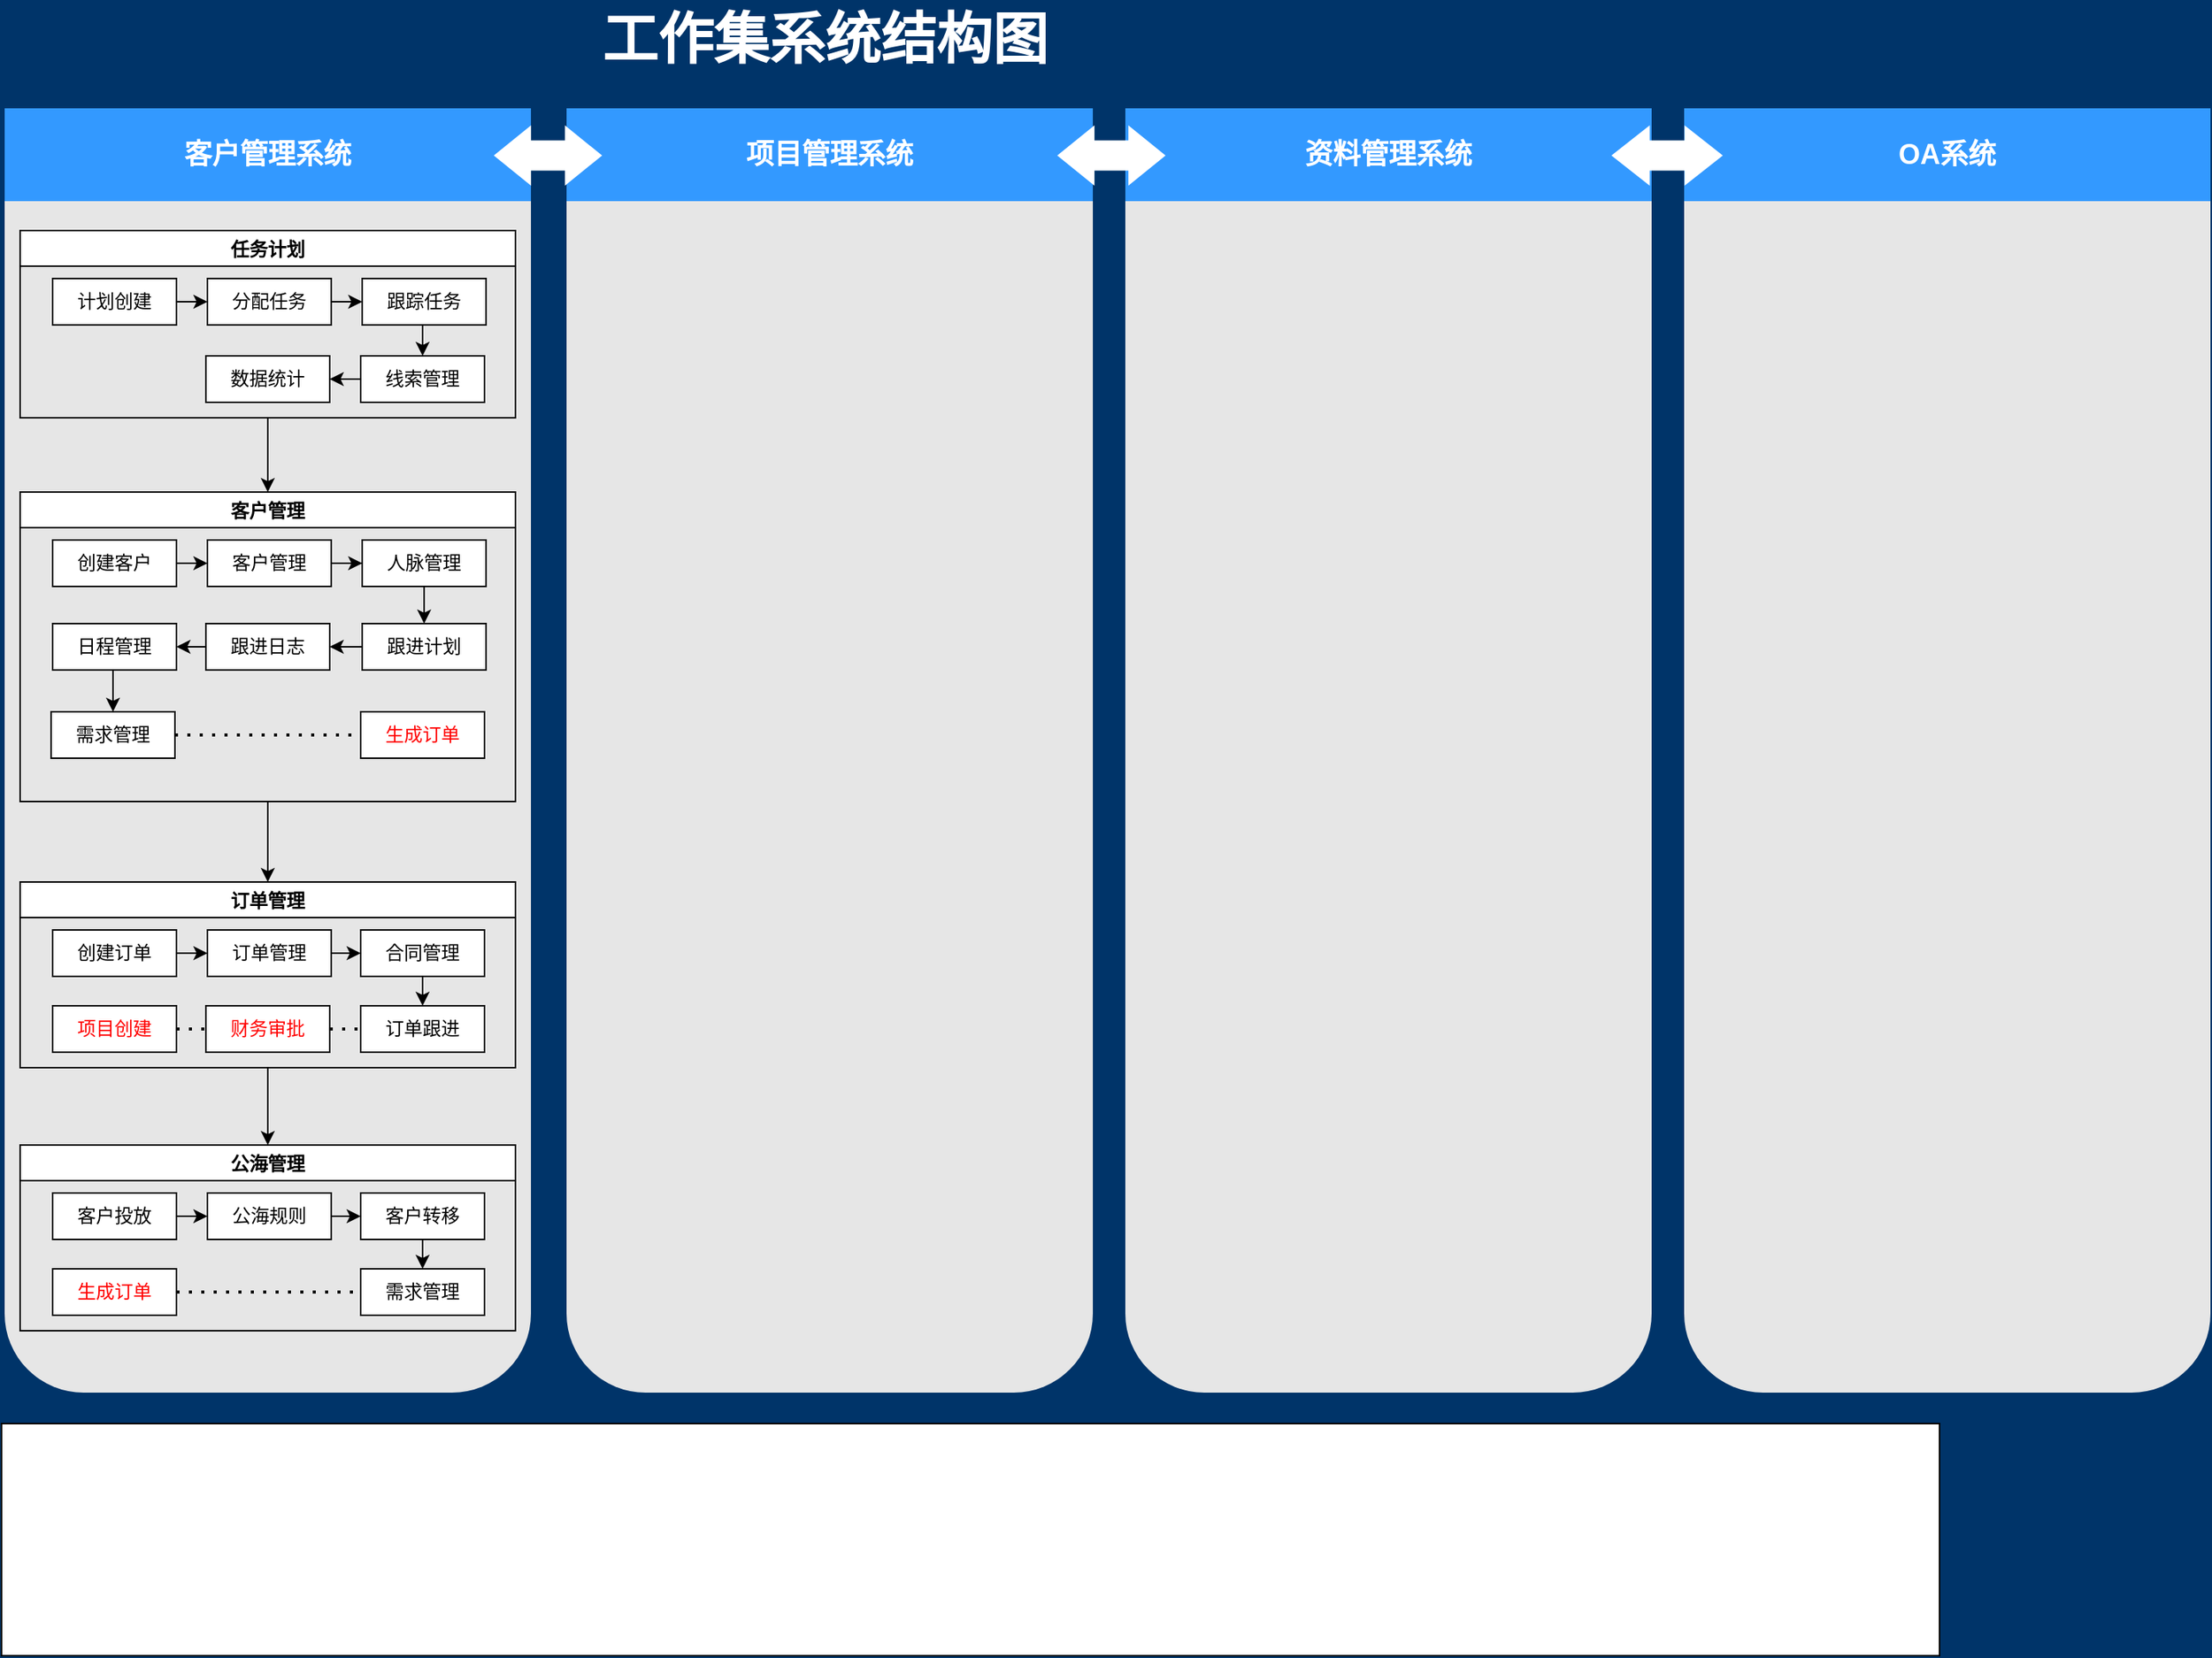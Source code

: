 <mxfile version="15.6.3" type="github">
  <diagram id="6a731a19-8d31-9384-78a2-239565b7b9f0" name="Page-1">
    <mxGraphModel dx="1422" dy="754" grid="1" gridSize="10" guides="1" tooltips="1" connect="1" arrows="1" fold="1" page="1" pageScale="1" pageWidth="1169" pageHeight="827" background="#003469" math="0" shadow="0">
      <root>
        <mxCell id="0" />
        <mxCell id="1" parent="0" />
        <mxCell id="2019" value="" style="rounded=1;whiteSpace=wrap;html=1;dashed=1;strokeColor=none;strokeWidth=2;fillColor=#E6E6E6;fontFamily=Verdana;fontSize=12;fontColor=#00BEF2" parent="1" vertex="1">
          <mxGeometry x="40" y="120" width="340" height="830" as="geometry" />
        </mxCell>
        <mxCell id="2020" value="" style="rounded=1;whiteSpace=wrap;html=1;dashed=1;strokeColor=none;strokeWidth=2;fillColor=#E6E6E6;fontFamily=Verdana;fontSize=12;fontColor=#00BEF2" parent="1" vertex="1">
          <mxGeometry x="403" y="120" width="340" height="830" as="geometry" />
        </mxCell>
        <mxCell id="2021" value="" style="rounded=1;whiteSpace=wrap;html=1;dashed=1;strokeColor=none;strokeWidth=2;fillColor=#E6E6E6;fontFamily=Verdana;fontSize=12;fontColor=#00BEF2" parent="1" vertex="1">
          <mxGeometry x="764" y="120" width="340" height="830" as="geometry" />
        </mxCell>
        <mxCell id="2022" value="" style="rounded=1;whiteSpace=wrap;html=1;dashed=1;strokeColor=none;strokeWidth=2;fillColor=#E6E6E6;fontFamily=Verdana;fontSize=12;fontColor=#00BEF2" parent="1" vertex="1">
          <mxGeometry x="1125" y="120" width="340" height="830" as="geometry" />
        </mxCell>
        <mxCell id="2025" value="客户管理系统" style="whiteSpace=wrap;html=1;dashed=1;strokeColor=none;strokeWidth=2;fillColor=#3399FF;fontFamily=Helvetica;fontSize=18;fontColor=#FFFFFF;fontStyle=1" parent="1" vertex="1">
          <mxGeometry x="40" y="120" width="340" height="60" as="geometry" />
        </mxCell>
        <mxCell id="2026" value="项目管理系统" style="whiteSpace=wrap;html=1;dashed=1;strokeColor=none;strokeWidth=2;fillColor=#3399FF;fontFamily=Helvetica;fontSize=18;fontColor=#FFFFFF;fontStyle=1" parent="1" vertex="1">
          <mxGeometry x="403" y="120" width="340" height="60" as="geometry" />
        </mxCell>
        <mxCell id="2027" value="资料管理系统" style="whiteSpace=wrap;html=1;dashed=1;strokeColor=none;strokeWidth=2;fillColor=#3399FF;fontFamily=Helvetica;fontSize=18;fontColor=#FFFFFF;fontStyle=1" parent="1" vertex="1">
          <mxGeometry x="764" y="120" width="340" height="60" as="geometry" />
        </mxCell>
        <mxCell id="2028" value="OA系统" style="whiteSpace=wrap;html=1;dashed=1;strokeColor=none;strokeWidth=2;fillColor=#3399FF;fontFamily=Helvetica;fontSize=18;fontColor=#FFFFFF;fontStyle=1" parent="1" vertex="1">
          <mxGeometry x="1125" y="120" width="340" height="60" as="geometry" />
        </mxCell>
        <mxCell id="2031" value="" style="shape=mxgraph.arrows.two_way_arrow_horizontal;html=1;verticalLabelPosition=bottom;verticalAlign=top;strokeWidth=2;strokeColor=none;dashed=1;fillColor=#FFFFFF;fontFamily=Verdana;fontSize=12;fontColor=#00BEF2" parent="1" vertex="1">
          <mxGeometry x="356" y="131" width="70" height="39" as="geometry" />
        </mxCell>
        <mxCell id="2032" value="" style="shape=mxgraph.arrows.two_way_arrow_horizontal;html=1;verticalLabelPosition=bottom;verticalAlign=top;strokeWidth=2;strokeColor=none;dashed=1;fillColor=#FFFFFF;fontFamily=Verdana;fontSize=12;fontColor=#00BEF2" parent="1" vertex="1">
          <mxGeometry x="720" y="131" width="70" height="39" as="geometry" />
        </mxCell>
        <mxCell id="2033" value="" style="shape=mxgraph.arrows.two_way_arrow_horizontal;html=1;verticalLabelPosition=bottom;verticalAlign=top;strokeWidth=2;strokeColor=none;dashed=1;fillColor=#FFFFFF;fontFamily=Verdana;fontSize=12;fontColor=#00BEF2" parent="1" vertex="1">
          <mxGeometry x="1078" y="131" width="72" height="39" as="geometry" />
        </mxCell>
        <mxCell id="2047" value="工作集系统结构图" style="text;html=1;strokeColor=none;fillColor=none;align=center;verticalAlign=middle;whiteSpace=wrap;overflow=hidden;dashed=1;fontSize=36;fontColor=#FFFFFF;fontFamily=Helvetica;fontStyle=1" parent="1" vertex="1">
          <mxGeometry x="40" y="50" width="1060" height="50" as="geometry" />
        </mxCell>
        <mxCell id="kMWCNht83CSTPItwxAai-2085" value="" style="rounded=0;whiteSpace=wrap;html=1;" vertex="1" parent="1">
          <mxGeometry x="38" y="970" width="1252" height="150" as="geometry" />
        </mxCell>
        <mxCell id="kMWCNht83CSTPItwxAai-2135" style="edgeStyle=orthogonalEdgeStyle;rounded=0;orthogonalLoop=1;jettySize=auto;html=1;exitX=0.5;exitY=1;exitDx=0;exitDy=0;entryX=0.5;entryY=0;entryDx=0;entryDy=0;" edge="1" parent="1" source="kMWCNht83CSTPItwxAai-2124" target="kMWCNht83CSTPItwxAai-2131">
          <mxGeometry relative="1" as="geometry" />
        </mxCell>
        <mxCell id="kMWCNht83CSTPItwxAai-2124" value="任务计划" style="swimlane;" vertex="1" parent="1">
          <mxGeometry x="50" y="199" width="320" height="121" as="geometry" />
        </mxCell>
        <mxCell id="kMWCNht83CSTPItwxAai-2126" value="分配任务" style="rounded=0;whiteSpace=wrap;html=1;" vertex="1" parent="kMWCNht83CSTPItwxAai-2124">
          <mxGeometry x="121" y="31" width="80" height="30" as="geometry" />
        </mxCell>
        <mxCell id="kMWCNht83CSTPItwxAai-2128" style="edgeStyle=orthogonalEdgeStyle;rounded=0;orthogonalLoop=1;jettySize=auto;html=1;exitX=1;exitY=0.5;exitDx=0;exitDy=0;entryX=0;entryY=0.5;entryDx=0;entryDy=0;" edge="1" parent="kMWCNht83CSTPItwxAai-2124" source="kMWCNht83CSTPItwxAai-2125" target="kMWCNht83CSTPItwxAai-2126">
          <mxGeometry relative="1" as="geometry" />
        </mxCell>
        <mxCell id="kMWCNht83CSTPItwxAai-2125" value="计划创建" style="rounded=0;whiteSpace=wrap;html=1;" vertex="1" parent="kMWCNht83CSTPItwxAai-2124">
          <mxGeometry x="21" y="31" width="80" height="30" as="geometry" />
        </mxCell>
        <mxCell id="kMWCNht83CSTPItwxAai-2136" value="线索管理" style="rounded=0;whiteSpace=wrap;html=1;" vertex="1" parent="kMWCNht83CSTPItwxAai-2124">
          <mxGeometry x="220" y="81" width="80" height="30" as="geometry" />
        </mxCell>
        <mxCell id="kMWCNht83CSTPItwxAai-2137" style="edgeStyle=orthogonalEdgeStyle;rounded=0;orthogonalLoop=1;jettySize=auto;html=1;exitX=0.5;exitY=1;exitDx=0;exitDy=0;entryX=0.5;entryY=0;entryDx=0;entryDy=0;" edge="1" parent="1" source="kMWCNht83CSTPItwxAai-2127" target="kMWCNht83CSTPItwxAai-2136">
          <mxGeometry relative="1" as="geometry" />
        </mxCell>
        <mxCell id="kMWCNht83CSTPItwxAai-2127" value="跟踪任务" style="rounded=0;whiteSpace=wrap;html=1;" vertex="1" parent="1">
          <mxGeometry x="271" y="230" width="80" height="30" as="geometry" />
        </mxCell>
        <mxCell id="kMWCNht83CSTPItwxAai-2129" style="edgeStyle=orthogonalEdgeStyle;rounded=0;orthogonalLoop=1;jettySize=auto;html=1;exitX=1;exitY=0.5;exitDx=0;exitDy=0;entryX=0;entryY=0.5;entryDx=0;entryDy=0;" edge="1" parent="1" source="kMWCNht83CSTPItwxAai-2126" target="kMWCNht83CSTPItwxAai-2127">
          <mxGeometry relative="1" as="geometry" />
        </mxCell>
        <mxCell id="kMWCNht83CSTPItwxAai-2165" value="" style="edgeStyle=orthogonalEdgeStyle;rounded=0;orthogonalLoop=1;jettySize=auto;html=1;fontColor=#FF0000;" edge="1" parent="1" source="kMWCNht83CSTPItwxAai-2131" target="kMWCNht83CSTPItwxAai-2159">
          <mxGeometry relative="1" as="geometry" />
        </mxCell>
        <mxCell id="kMWCNht83CSTPItwxAai-2131" value="客户管理" style="swimlane;" vertex="1" parent="1">
          <mxGeometry x="50" y="368" width="320" height="200" as="geometry">
            <mxRectangle x="50" y="368" width="80" height="23" as="alternateBounds" />
          </mxGeometry>
        </mxCell>
        <mxCell id="kMWCNht83CSTPItwxAai-2132" value="客户管理" style="rounded=0;whiteSpace=wrap;html=1;" vertex="1" parent="kMWCNht83CSTPItwxAai-2131">
          <mxGeometry x="121" y="31" width="80" height="30" as="geometry" />
        </mxCell>
        <mxCell id="kMWCNht83CSTPItwxAai-2133" style="edgeStyle=orthogonalEdgeStyle;rounded=0;orthogonalLoop=1;jettySize=auto;html=1;exitX=1;exitY=0.5;exitDx=0;exitDy=0;entryX=0;entryY=0.5;entryDx=0;entryDy=0;" edge="1" parent="kMWCNht83CSTPItwxAai-2131" source="kMWCNht83CSTPItwxAai-2134" target="kMWCNht83CSTPItwxAai-2132">
          <mxGeometry relative="1" as="geometry" />
        </mxCell>
        <mxCell id="kMWCNht83CSTPItwxAai-2134" value="创建客户" style="rounded=0;whiteSpace=wrap;html=1;" vertex="1" parent="kMWCNht83CSTPItwxAai-2131">
          <mxGeometry x="21" y="31" width="80" height="30" as="geometry" />
        </mxCell>
        <mxCell id="kMWCNht83CSTPItwxAai-2145" value="日程管理" style="rounded=0;whiteSpace=wrap;html=1;" vertex="1" parent="kMWCNht83CSTPItwxAai-2131">
          <mxGeometry x="21" y="85" width="80" height="30" as="geometry" />
        </mxCell>
        <mxCell id="kMWCNht83CSTPItwxAai-2151" value="&lt;font color=&quot;#ff0000&quot;&gt;生成订单&lt;/font&gt;" style="rounded=0;whiteSpace=wrap;html=1;" vertex="1" parent="kMWCNht83CSTPItwxAai-2131">
          <mxGeometry x="220" y="142" width="80" height="30" as="geometry" />
        </mxCell>
        <mxCell id="kMWCNht83CSTPItwxAai-2138" value="数据统计" style="rounded=0;whiteSpace=wrap;html=1;" vertex="1" parent="1">
          <mxGeometry x="170" y="280" width="80" height="30" as="geometry" />
        </mxCell>
        <mxCell id="kMWCNht83CSTPItwxAai-2140" style="edgeStyle=orthogonalEdgeStyle;rounded=0;orthogonalLoop=1;jettySize=auto;html=1;exitX=0;exitY=0.5;exitDx=0;exitDy=0;entryX=1;entryY=0.5;entryDx=0;entryDy=0;" edge="1" parent="1" source="kMWCNht83CSTPItwxAai-2136" target="kMWCNht83CSTPItwxAai-2138">
          <mxGeometry relative="1" as="geometry" />
        </mxCell>
        <mxCell id="kMWCNht83CSTPItwxAai-2146" style="edgeStyle=orthogonalEdgeStyle;rounded=0;orthogonalLoop=1;jettySize=auto;html=1;exitX=0.5;exitY=1;exitDx=0;exitDy=0;" edge="1" parent="1" source="kMWCNht83CSTPItwxAai-2141" target="kMWCNht83CSTPItwxAai-2143">
          <mxGeometry relative="1" as="geometry" />
        </mxCell>
        <mxCell id="kMWCNht83CSTPItwxAai-2141" value="人脉管理" style="rounded=0;whiteSpace=wrap;html=1;" vertex="1" parent="1">
          <mxGeometry x="271" y="399" width="80" height="30" as="geometry" />
        </mxCell>
        <mxCell id="kMWCNht83CSTPItwxAai-2142" style="edgeStyle=orthogonalEdgeStyle;rounded=0;orthogonalLoop=1;jettySize=auto;html=1;exitX=1;exitY=0.5;exitDx=0;exitDy=0;" edge="1" parent="1" source="kMWCNht83CSTPItwxAai-2132" target="kMWCNht83CSTPItwxAai-2141">
          <mxGeometry relative="1" as="geometry" />
        </mxCell>
        <mxCell id="kMWCNht83CSTPItwxAai-2147" style="edgeStyle=orthogonalEdgeStyle;rounded=0;orthogonalLoop=1;jettySize=auto;html=1;exitX=0;exitY=0.5;exitDx=0;exitDy=0;entryX=1;entryY=0.5;entryDx=0;entryDy=0;" edge="1" parent="1" source="kMWCNht83CSTPItwxAai-2143" target="kMWCNht83CSTPItwxAai-2144">
          <mxGeometry relative="1" as="geometry" />
        </mxCell>
        <mxCell id="kMWCNht83CSTPItwxAai-2143" value="跟进计划" style="rounded=0;whiteSpace=wrap;html=1;" vertex="1" parent="1">
          <mxGeometry x="271" y="453" width="80" height="30" as="geometry" />
        </mxCell>
        <mxCell id="kMWCNht83CSTPItwxAai-2148" style="edgeStyle=orthogonalEdgeStyle;rounded=0;orthogonalLoop=1;jettySize=auto;html=1;exitX=0;exitY=0.5;exitDx=0;exitDy=0;entryX=1;entryY=0.5;entryDx=0;entryDy=0;" edge="1" parent="1" source="kMWCNht83CSTPItwxAai-2144" target="kMWCNht83CSTPItwxAai-2145">
          <mxGeometry relative="1" as="geometry" />
        </mxCell>
        <mxCell id="kMWCNht83CSTPItwxAai-2144" value="跟进日志" style="rounded=0;whiteSpace=wrap;html=1;" vertex="1" parent="1">
          <mxGeometry x="170" y="453" width="80" height="30" as="geometry" />
        </mxCell>
        <mxCell id="kMWCNht83CSTPItwxAai-2149" value="需求管理" style="rounded=0;whiteSpace=wrap;html=1;" vertex="1" parent="1">
          <mxGeometry x="70" y="510" width="80" height="30" as="geometry" />
        </mxCell>
        <mxCell id="kMWCNht83CSTPItwxAai-2150" style="edgeStyle=orthogonalEdgeStyle;rounded=0;orthogonalLoop=1;jettySize=auto;html=1;exitX=0.5;exitY=1;exitDx=0;exitDy=0;entryX=0.5;entryY=0;entryDx=0;entryDy=0;" edge="1" parent="1" source="kMWCNht83CSTPItwxAai-2145" target="kMWCNht83CSTPItwxAai-2149">
          <mxGeometry relative="1" as="geometry" />
        </mxCell>
        <mxCell id="kMWCNht83CSTPItwxAai-2152" value="" style="endArrow=none;dashed=1;html=1;dashPattern=1 3;strokeWidth=2;rounded=0;exitX=1;exitY=0.5;exitDx=0;exitDy=0;entryX=0;entryY=0.5;entryDx=0;entryDy=0;" edge="1" parent="1" source="kMWCNht83CSTPItwxAai-2149" target="kMWCNht83CSTPItwxAai-2151">
          <mxGeometry width="50" height="50" relative="1" as="geometry">
            <mxPoint x="170" y="550" as="sourcePoint" />
            <mxPoint x="220" y="500" as="targetPoint" />
          </mxGeometry>
        </mxCell>
        <mxCell id="kMWCNht83CSTPItwxAai-2187" value="" style="edgeStyle=orthogonalEdgeStyle;rounded=0;orthogonalLoop=1;jettySize=auto;html=1;fontColor=#FF0000;" edge="1" parent="1" source="kMWCNht83CSTPItwxAai-2159" target="kMWCNht83CSTPItwxAai-2175">
          <mxGeometry relative="1" as="geometry" />
        </mxCell>
        <mxCell id="kMWCNht83CSTPItwxAai-2159" value="订单管理" style="swimlane;" vertex="1" parent="1">
          <mxGeometry x="50" y="620" width="320" height="120" as="geometry">
            <mxRectangle x="50" y="620" width="80" height="23" as="alternateBounds" />
          </mxGeometry>
        </mxCell>
        <mxCell id="kMWCNht83CSTPItwxAai-2160" value="订单管理" style="rounded=0;whiteSpace=wrap;html=1;" vertex="1" parent="kMWCNht83CSTPItwxAai-2159">
          <mxGeometry x="121" y="31" width="80" height="30" as="geometry" />
        </mxCell>
        <mxCell id="kMWCNht83CSTPItwxAai-2161" style="edgeStyle=orthogonalEdgeStyle;rounded=0;orthogonalLoop=1;jettySize=auto;html=1;exitX=1;exitY=0.5;exitDx=0;exitDy=0;entryX=0;entryY=0.5;entryDx=0;entryDy=0;" edge="1" parent="kMWCNht83CSTPItwxAai-2159" source="kMWCNht83CSTPItwxAai-2162" target="kMWCNht83CSTPItwxAai-2160">
          <mxGeometry relative="1" as="geometry" />
        </mxCell>
        <mxCell id="kMWCNht83CSTPItwxAai-2162" value="创建订单" style="rounded=0;whiteSpace=wrap;html=1;" vertex="1" parent="kMWCNht83CSTPItwxAai-2159">
          <mxGeometry x="21" y="31" width="80" height="30" as="geometry" />
        </mxCell>
        <mxCell id="kMWCNht83CSTPItwxAai-2163" value="订单跟进" style="rounded=0;whiteSpace=wrap;html=1;" vertex="1" parent="kMWCNht83CSTPItwxAai-2159">
          <mxGeometry x="220" y="80" width="80" height="30" as="geometry" />
        </mxCell>
        <mxCell id="kMWCNht83CSTPItwxAai-2164" value="&lt;font color=&quot;#ff0000&quot;&gt;财务审批&lt;/font&gt;" style="rounded=0;whiteSpace=wrap;html=1;" vertex="1" parent="kMWCNht83CSTPItwxAai-2159">
          <mxGeometry x="120" y="80" width="80" height="30" as="geometry" />
        </mxCell>
        <mxCell id="kMWCNht83CSTPItwxAai-2170" value="" style="endArrow=none;dashed=1;html=1;dashPattern=1 3;strokeWidth=2;rounded=0;exitX=1;exitY=0.5;exitDx=0;exitDy=0;entryX=0;entryY=0.5;entryDx=0;entryDy=0;" edge="1" parent="kMWCNht83CSTPItwxAai-2159" source="kMWCNht83CSTPItwxAai-2164" target="kMWCNht83CSTPItwxAai-2163">
          <mxGeometry width="50" height="50" relative="1" as="geometry">
            <mxPoint x="120" y="150" as="sourcePoint" />
            <mxPoint x="240" y="150" as="targetPoint" />
          </mxGeometry>
        </mxCell>
        <mxCell id="kMWCNht83CSTPItwxAai-2171" value="&lt;font color=&quot;#ff0000&quot;&gt;项目创建&lt;/font&gt;" style="rounded=0;whiteSpace=wrap;html=1;" vertex="1" parent="kMWCNht83CSTPItwxAai-2159">
          <mxGeometry x="21" y="80" width="80" height="30" as="geometry" />
        </mxCell>
        <mxCell id="kMWCNht83CSTPItwxAai-2166" value="合同管理" style="rounded=0;whiteSpace=wrap;html=1;" vertex="1" parent="kMWCNht83CSTPItwxAai-2159">
          <mxGeometry x="220" y="31" width="80" height="30" as="geometry" />
        </mxCell>
        <mxCell id="kMWCNht83CSTPItwxAai-2168" style="edgeStyle=orthogonalEdgeStyle;rounded=0;orthogonalLoop=1;jettySize=auto;html=1;exitX=1;exitY=0.5;exitDx=0;exitDy=0;entryX=0;entryY=0.5;entryDx=0;entryDy=0;fontColor=#FF0000;" edge="1" parent="kMWCNht83CSTPItwxAai-2159" source="kMWCNht83CSTPItwxAai-2160" target="kMWCNht83CSTPItwxAai-2166">
          <mxGeometry relative="1" as="geometry" />
        </mxCell>
        <mxCell id="kMWCNht83CSTPItwxAai-2169" style="edgeStyle=orthogonalEdgeStyle;rounded=0;orthogonalLoop=1;jettySize=auto;html=1;exitX=0.5;exitY=1;exitDx=0;exitDy=0;entryX=0.5;entryY=0;entryDx=0;entryDy=0;fontColor=#FF0000;" edge="1" parent="kMWCNht83CSTPItwxAai-2159" source="kMWCNht83CSTPItwxAai-2166" target="kMWCNht83CSTPItwxAai-2163">
          <mxGeometry relative="1" as="geometry" />
        </mxCell>
        <mxCell id="kMWCNht83CSTPItwxAai-2174" value="" style="endArrow=none;dashed=1;html=1;dashPattern=1 3;strokeWidth=2;rounded=0;exitX=1;exitY=0.5;exitDx=0;exitDy=0;entryX=0;entryY=0.5;entryDx=0;entryDy=0;" edge="1" parent="kMWCNht83CSTPItwxAai-2159" source="kMWCNht83CSTPItwxAai-2171" target="kMWCNht83CSTPItwxAai-2164">
          <mxGeometry width="50" height="50" relative="1" as="geometry">
            <mxPoint x="210" y="105" as="sourcePoint" />
            <mxPoint x="230" y="105" as="targetPoint" />
          </mxGeometry>
        </mxCell>
        <mxCell id="kMWCNht83CSTPItwxAai-2175" value="公海管理" style="swimlane;" vertex="1" parent="1">
          <mxGeometry x="50" y="790" width="320" height="120" as="geometry">
            <mxRectangle x="50" y="620" width="80" height="23" as="alternateBounds" />
          </mxGeometry>
        </mxCell>
        <mxCell id="kMWCNht83CSTPItwxAai-2176" value="公海规则" style="rounded=0;whiteSpace=wrap;html=1;" vertex="1" parent="kMWCNht83CSTPItwxAai-2175">
          <mxGeometry x="121" y="31" width="80" height="30" as="geometry" />
        </mxCell>
        <mxCell id="kMWCNht83CSTPItwxAai-2177" style="edgeStyle=orthogonalEdgeStyle;rounded=0;orthogonalLoop=1;jettySize=auto;html=1;exitX=1;exitY=0.5;exitDx=0;exitDy=0;entryX=0;entryY=0.5;entryDx=0;entryDy=0;" edge="1" parent="kMWCNht83CSTPItwxAai-2175" source="kMWCNht83CSTPItwxAai-2178" target="kMWCNht83CSTPItwxAai-2176">
          <mxGeometry relative="1" as="geometry" />
        </mxCell>
        <mxCell id="kMWCNht83CSTPItwxAai-2178" value="客户投放" style="rounded=0;whiteSpace=wrap;html=1;" vertex="1" parent="kMWCNht83CSTPItwxAai-2175">
          <mxGeometry x="21" y="31" width="80" height="30" as="geometry" />
        </mxCell>
        <mxCell id="kMWCNht83CSTPItwxAai-2179" value="需求管理" style="rounded=0;whiteSpace=wrap;html=1;" vertex="1" parent="kMWCNht83CSTPItwxAai-2175">
          <mxGeometry x="220" y="80" width="80" height="30" as="geometry" />
        </mxCell>
        <mxCell id="kMWCNht83CSTPItwxAai-2180" value="&lt;font color=&quot;#ff0000&quot;&gt;生成订单&lt;/font&gt;" style="rounded=0;whiteSpace=wrap;html=1;" vertex="1" parent="kMWCNht83CSTPItwxAai-2175">
          <mxGeometry x="21" y="80" width="80" height="30" as="geometry" />
        </mxCell>
        <mxCell id="kMWCNht83CSTPItwxAai-2181" value="" style="endArrow=none;dashed=1;html=1;dashPattern=1 3;strokeWidth=2;rounded=0;exitX=1;exitY=0.5;exitDx=0;exitDy=0;entryX=0;entryY=0.5;entryDx=0;entryDy=0;" edge="1" parent="kMWCNht83CSTPItwxAai-2175" source="kMWCNht83CSTPItwxAai-2180" target="kMWCNht83CSTPItwxAai-2179">
          <mxGeometry width="50" height="50" relative="1" as="geometry">
            <mxPoint x="120" y="150" as="sourcePoint" />
            <mxPoint x="240" y="150" as="targetPoint" />
          </mxGeometry>
        </mxCell>
        <mxCell id="kMWCNht83CSTPItwxAai-2183" value="客户转移" style="rounded=0;whiteSpace=wrap;html=1;" vertex="1" parent="kMWCNht83CSTPItwxAai-2175">
          <mxGeometry x="220" y="31" width="80" height="30" as="geometry" />
        </mxCell>
        <mxCell id="kMWCNht83CSTPItwxAai-2184" style="edgeStyle=orthogonalEdgeStyle;rounded=0;orthogonalLoop=1;jettySize=auto;html=1;exitX=1;exitY=0.5;exitDx=0;exitDy=0;entryX=0;entryY=0.5;entryDx=0;entryDy=0;fontColor=#FF0000;" edge="1" parent="kMWCNht83CSTPItwxAai-2175" source="kMWCNht83CSTPItwxAai-2176" target="kMWCNht83CSTPItwxAai-2183">
          <mxGeometry relative="1" as="geometry" />
        </mxCell>
        <mxCell id="kMWCNht83CSTPItwxAai-2185" style="edgeStyle=orthogonalEdgeStyle;rounded=0;orthogonalLoop=1;jettySize=auto;html=1;exitX=0.5;exitY=1;exitDx=0;exitDy=0;entryX=0.5;entryY=0;entryDx=0;entryDy=0;fontColor=#FF0000;" edge="1" parent="kMWCNht83CSTPItwxAai-2175" source="kMWCNht83CSTPItwxAai-2183" target="kMWCNht83CSTPItwxAai-2179">
          <mxGeometry relative="1" as="geometry" />
        </mxCell>
      </root>
    </mxGraphModel>
  </diagram>
</mxfile>
